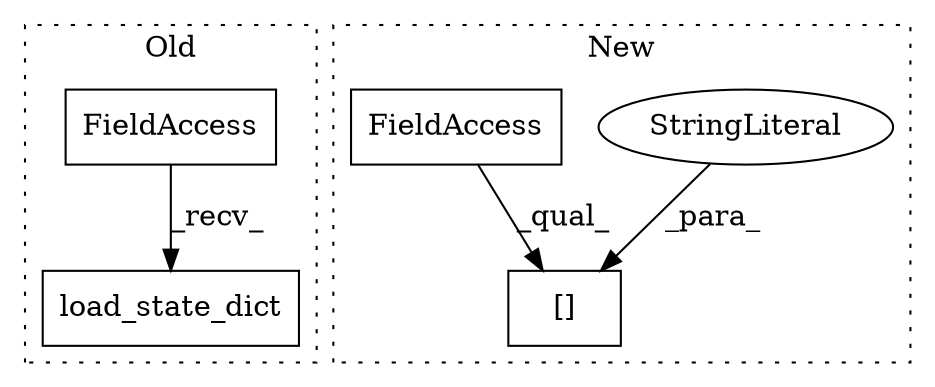 digraph G {
subgraph cluster0 {
1 [label="load_state_dict" a="32" s="32608,32644" l="16,1" shape="box"];
5 [label="FieldAccess" a="22" s="32590" l="17" shape="box"];
label = "Old";
style="dotted";
}
subgraph cluster1 {
2 [label="[]" a="2" s="30954,30975" l="11,1" shape="box"];
3 [label="StringLiteral" a="45" s="30965" l="10" shape="ellipse"];
4 [label="FieldAccess" a="22" s="30954" l="10" shape="box"];
label = "New";
style="dotted";
}
3 -> 2 [label="_para_"];
4 -> 2 [label="_qual_"];
5 -> 1 [label="_recv_"];
}